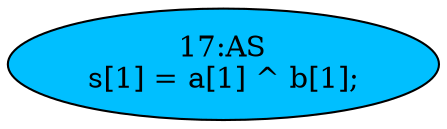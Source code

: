 strict digraph "" {
	node [label="\N"];
	"17:AS"	[ast="<pyverilog.vparser.ast.Assign object at 0x7f59d4f21a50>",
		def_var="['s']",
		fillcolor=deepskyblue,
		label="17:AS
s[1] = a[1] ^ b[1];",
		statements="[]",
		style=filled,
		typ=Assign,
		use_var="['a', 'b']"];
}
